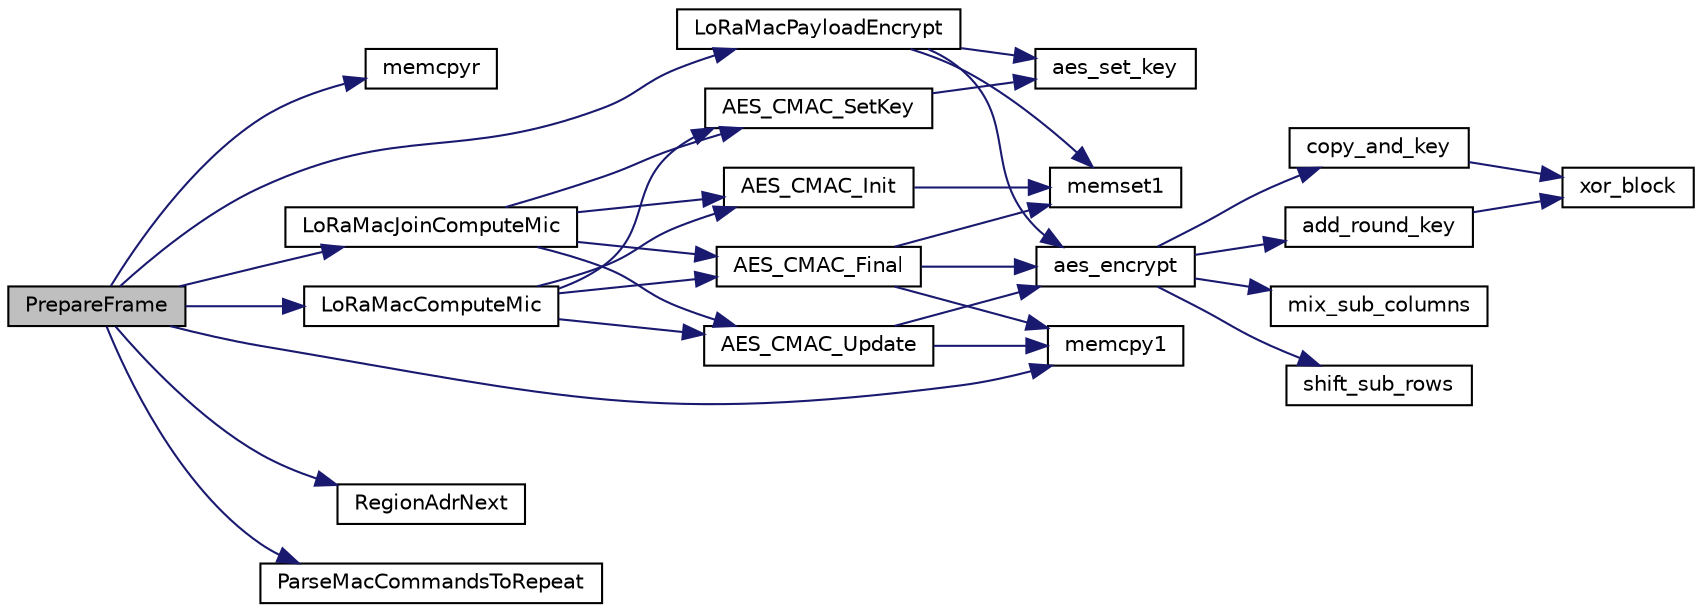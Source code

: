digraph "PrepareFrame"
{
  edge [fontname="Helvetica",fontsize="10",labelfontname="Helvetica",labelfontsize="10"];
  node [fontname="Helvetica",fontsize="10",shape=record];
  rankdir="LR";
  Node427 [label="PrepareFrame",height=0.2,width=0.4,color="black", fillcolor="grey75", style="filled", fontcolor="black"];
  Node427 -> Node428 [color="midnightblue",fontsize="10",style="solid",fontname="Helvetica"];
  Node428 [label="memcpyr",height=0.2,width=0.4,color="black", fillcolor="white", style="filled",URL="$utilities_8c.html#a0cb4146b2cc797dcabcb7b0d50c64558",tooltip="Copies size elements of src array to dst array reversing the byte order "];
  Node427 -> Node429 [color="midnightblue",fontsize="10",style="solid",fontname="Helvetica"];
  Node429 [label="LoRaMacJoinComputeMic",height=0.2,width=0.4,color="black", fillcolor="white", style="filled",URL="$group___l_o_r_a_m_a_c___c_r_y_p_t_o.html#gac9216af326316c9e7f207d4e73aed199"];
  Node429 -> Node430 [color="midnightblue",fontsize="10",style="solid",fontname="Helvetica"];
  Node430 [label="AES_CMAC_Init",height=0.2,width=0.4,color="black", fillcolor="white", style="filled",URL="$cmac_8c.html#a0344ba56e27c8029332069892af08737"];
  Node430 -> Node431 [color="midnightblue",fontsize="10",style="solid",fontname="Helvetica"];
  Node431 [label="memset1",height=0.2,width=0.4,color="black", fillcolor="white", style="filled",URL="$utilities_8c.html#a272ed6d691263d9762c98ed720b1fa3a",tooltip="Set size elements of dst array with value "];
  Node429 -> Node432 [color="midnightblue",fontsize="10",style="solid",fontname="Helvetica"];
  Node432 [label="AES_CMAC_SetKey",height=0.2,width=0.4,color="black", fillcolor="white", style="filled",URL="$cmac_8c.html#a0cbe43f8858ba5fbf5bbd5f03e362170"];
  Node432 -> Node433 [color="midnightblue",fontsize="10",style="solid",fontname="Helvetica"];
  Node433 [label="aes_set_key",height=0.2,width=0.4,color="black", fillcolor="white", style="filled",URL="$aes_8c.html#a0ffc37ee1bbb50e7147bf6e7de5d73a1"];
  Node429 -> Node434 [color="midnightblue",fontsize="10",style="solid",fontname="Helvetica"];
  Node434 [label="AES_CMAC_Update",height=0.2,width=0.4,color="black", fillcolor="white", style="filled",URL="$cmac_8c.html#ad1be03bf3df1635dd5cbf8943f4d04f6"];
  Node434 -> Node435 [color="midnightblue",fontsize="10",style="solid",fontname="Helvetica"];
  Node435 [label="memcpy1",height=0.2,width=0.4,color="black", fillcolor="white", style="filled",URL="$utilities_8c.html#abfbe672c7136122f16c9214bc4ba8d21",tooltip="Copies size elements of src array to dst array "];
  Node434 -> Node436 [color="midnightblue",fontsize="10",style="solid",fontname="Helvetica"];
  Node436 [label="aes_encrypt",height=0.2,width=0.4,color="black", fillcolor="white", style="filled",URL="$aes_8c.html#ac88fd4e9cb53f78713a8fce1a6fcffc0"];
  Node436 -> Node437 [color="midnightblue",fontsize="10",style="solid",fontname="Helvetica"];
  Node437 [label="copy_and_key",height=0.2,width=0.4,color="black", fillcolor="white", style="filled",URL="$aes_8c.html#a8166c0ad4d3789a4d2f4e83a3e5e4d97"];
  Node437 -> Node438 [color="midnightblue",fontsize="10",style="solid",fontname="Helvetica"];
  Node438 [label="xor_block",height=0.2,width=0.4,color="black", fillcolor="white", style="filled",URL="$aes_8c.html#aafcd677b2384ebb1d46cf3dec70d3707"];
  Node436 -> Node439 [color="midnightblue",fontsize="10",style="solid",fontname="Helvetica"];
  Node439 [label="mix_sub_columns",height=0.2,width=0.4,color="black", fillcolor="white", style="filled",URL="$aes_8c.html#afa9f83c53abecf3a81de7cb31ef04712"];
  Node436 -> Node440 [color="midnightblue",fontsize="10",style="solid",fontname="Helvetica"];
  Node440 [label="add_round_key",height=0.2,width=0.4,color="black", fillcolor="white", style="filled",URL="$aes_8c.html#ae1911494dc4fea7f043ff14aac0b9b6d"];
  Node440 -> Node438 [color="midnightblue",fontsize="10",style="solid",fontname="Helvetica"];
  Node436 -> Node441 [color="midnightblue",fontsize="10",style="solid",fontname="Helvetica"];
  Node441 [label="shift_sub_rows",height=0.2,width=0.4,color="black", fillcolor="white", style="filled",URL="$aes_8c.html#a7b4821df13a3c7109fe5a6d588f0f9d3"];
  Node429 -> Node442 [color="midnightblue",fontsize="10",style="solid",fontname="Helvetica"];
  Node442 [label="AES_CMAC_Final",height=0.2,width=0.4,color="black", fillcolor="white", style="filled",URL="$cmac_8c.html#a8ea4da33d50984199d8a91bc0ab86b15"];
  Node442 -> Node431 [color="midnightblue",fontsize="10",style="solid",fontname="Helvetica"];
  Node442 -> Node436 [color="midnightblue",fontsize="10",style="solid",fontname="Helvetica"];
  Node442 -> Node435 [color="midnightblue",fontsize="10",style="solid",fontname="Helvetica"];
  Node427 -> Node443 [color="midnightblue",fontsize="10",style="solid",fontname="Helvetica"];
  Node443 [label="RegionAdrNext",height=0.2,width=0.4,color="black", fillcolor="white", style="filled",URL="$group___r_e_g_i_o_n.html#ga08cac64beeadd0555460ca5e756a0792",tooltip="Calculates the next datarate to set, when ADR is on or off. "];
  Node427 -> Node435 [color="midnightblue",fontsize="10",style="solid",fontname="Helvetica"];
  Node427 -> Node444 [color="midnightblue",fontsize="10",style="solid",fontname="Helvetica"];
  Node444 [label="ParseMacCommandsToRepeat",height=0.2,width=0.4,color="black", fillcolor="white", style="filled",URL="$_lo_ra_mac_8c.html#a728bf951414ad5fdec0889f761f05962",tooltip="Parses the MAC commands which must be repeated. "];
  Node427 -> Node445 [color="midnightblue",fontsize="10",style="solid",fontname="Helvetica"];
  Node445 [label="LoRaMacPayloadEncrypt",height=0.2,width=0.4,color="black", fillcolor="white", style="filled",URL="$group___l_o_r_a_m_a_c___c_r_y_p_t_o.html#ga50339e60abea2186ca7e584b489718b1"];
  Node445 -> Node431 [color="midnightblue",fontsize="10",style="solid",fontname="Helvetica"];
  Node445 -> Node433 [color="midnightblue",fontsize="10",style="solid",fontname="Helvetica"];
  Node445 -> Node436 [color="midnightblue",fontsize="10",style="solid",fontname="Helvetica"];
  Node427 -> Node446 [color="midnightblue",fontsize="10",style="solid",fontname="Helvetica"];
  Node446 [label="LoRaMacComputeMic",height=0.2,width=0.4,color="black", fillcolor="white", style="filled",URL="$group___l_o_r_a_m_a_c___c_r_y_p_t_o.html#ga6ee265070494b83255e7fdc4dff985da",tooltip="Computes the LoRaMAC frame MIC field "];
  Node446 -> Node430 [color="midnightblue",fontsize="10",style="solid",fontname="Helvetica"];
  Node446 -> Node432 [color="midnightblue",fontsize="10",style="solid",fontname="Helvetica"];
  Node446 -> Node434 [color="midnightblue",fontsize="10",style="solid",fontname="Helvetica"];
  Node446 -> Node442 [color="midnightblue",fontsize="10",style="solid",fontname="Helvetica"];
}
